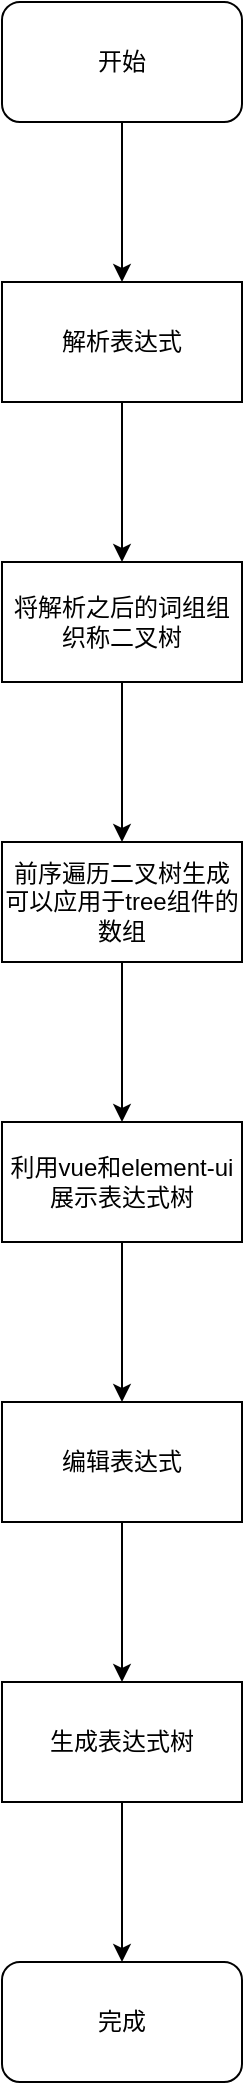 <mxfile version="12.2.4" pages="1"><diagram id="nFnwTxwsfPS-aO32Xpgf" name="Page-1"><mxGraphModel dx="744" dy="737" grid="1" gridSize="10" guides="1" tooltips="1" connect="1" arrows="1" fold="1" page="1" pageScale="1" pageWidth="827" pageHeight="1169" math="0" shadow="0"><root><mxCell id="0"/><mxCell id="1" parent="0"/><mxCell id="4" value="" style="edgeStyle=orthogonalEdgeStyle;rounded=0;orthogonalLoop=1;jettySize=auto;html=1;" parent="1" source="2" edge="1"><mxGeometry relative="1" as="geometry"><mxPoint x="360" y="240" as="targetPoint"/></mxGeometry></mxCell><mxCell id="2" value="开始" style="rounded=1;whiteSpace=wrap;html=1;" parent="1" vertex="1"><mxGeometry x="300" y="100" width="120" height="60" as="geometry"/></mxCell><mxCell id="7" value="" style="edgeStyle=orthogonalEdgeStyle;rounded=0;orthogonalLoop=1;jettySize=auto;html=1;" parent="1" source="5" target="6" edge="1"><mxGeometry relative="1" as="geometry"/></mxCell><mxCell id="5" value="解析表达式" style="rounded=0;whiteSpace=wrap;html=1;" parent="1" vertex="1"><mxGeometry x="300" y="240" width="120" height="60" as="geometry"/></mxCell><mxCell id="10" value="" style="edgeStyle=orthogonalEdgeStyle;rounded=0;orthogonalLoop=1;jettySize=auto;html=1;" parent="1" source="6" target="9" edge="1"><mxGeometry relative="1" as="geometry"/></mxCell><mxCell id="6" value="将解析之后的词组组织称二叉树" style="rounded=0;whiteSpace=wrap;html=1;" parent="1" vertex="1"><mxGeometry x="300" y="380" width="120" height="60" as="geometry"/></mxCell><mxCell id="12" value="" style="edgeStyle=orthogonalEdgeStyle;rounded=0;orthogonalLoop=1;jettySize=auto;html=1;" parent="1" source="9" target="11" edge="1"><mxGeometry relative="1" as="geometry"/></mxCell><mxCell id="9" value="前序遍历二叉树生成可以应用于tree组件的数组" style="rounded=0;whiteSpace=wrap;html=1;" parent="1" vertex="1"><mxGeometry x="300" y="520" width="120" height="60" as="geometry"/></mxCell><mxCell id="14" value="" style="edgeStyle=orthogonalEdgeStyle;rounded=0;orthogonalLoop=1;jettySize=auto;html=1;" parent="1" source="11" target="13" edge="1"><mxGeometry relative="1" as="geometry"/></mxCell><mxCell id="11" value="利用vue和element-ui展示表达式树" style="rounded=0;whiteSpace=wrap;html=1;" parent="1" vertex="1"><mxGeometry x="300" y="660" width="120" height="60" as="geometry"/></mxCell><mxCell id="16" value="" style="edgeStyle=orthogonalEdgeStyle;rounded=0;orthogonalLoop=1;jettySize=auto;html=1;" parent="1" source="13" target="15" edge="1"><mxGeometry relative="1" as="geometry"/></mxCell><mxCell id="13" value="编辑表达式" style="rounded=0;whiteSpace=wrap;html=1;" parent="1" vertex="1"><mxGeometry x="300" y="800" width="120" height="60" as="geometry"/></mxCell><mxCell id="18" value="" style="edgeStyle=orthogonalEdgeStyle;rounded=0;orthogonalLoop=1;jettySize=auto;html=1;" parent="1" source="15" edge="1"><mxGeometry relative="1" as="geometry"><mxPoint x="360" y="1080" as="targetPoint"/></mxGeometry></mxCell><mxCell id="15" value="生成表达式树" style="rounded=0;whiteSpace=wrap;html=1;" parent="1" vertex="1"><mxGeometry x="300" y="940" width="120" height="60" as="geometry"/></mxCell><mxCell id="19" value="完成" style="rounded=1;whiteSpace=wrap;html=1;" parent="1" vertex="1"><mxGeometry x="300" y="1080" width="120" height="60" as="geometry"/></mxCell></root></mxGraphModel></diagram></mxfile>